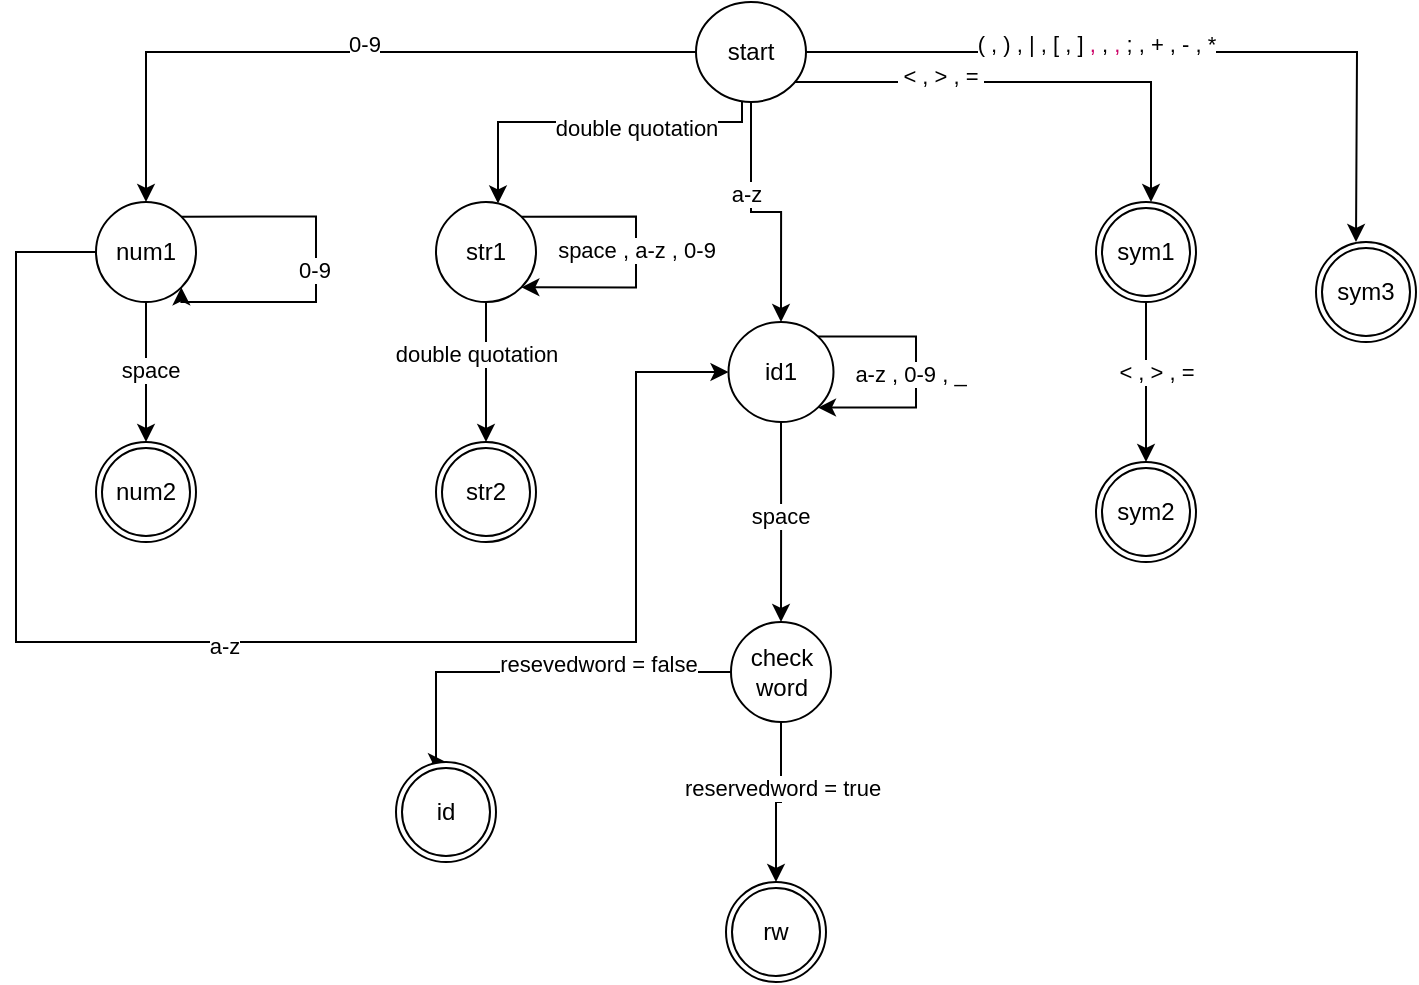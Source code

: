 <mxfile version="24.1.0" type="device">
  <diagram name="Page-1" id="mHdb2oYvGYssXOsI-dGc">
    <mxGraphModel dx="867" dy="597" grid="1" gridSize="10" guides="1" tooltips="1" connect="1" arrows="1" fold="1" page="1" pageScale="1" pageWidth="850" pageHeight="1100" math="0" shadow="0">
      <root>
        <mxCell id="0" />
        <mxCell id="1" parent="0" />
        <mxCell id="XuiR7fqwGl4kWOllmudi-7" style="edgeStyle=orthogonalEdgeStyle;rounded=0;orthogonalLoop=1;jettySize=auto;html=1;" edge="1" parent="1" source="XuiR7fqwGl4kWOllmudi-6" target="XuiR7fqwGl4kWOllmudi-8">
          <mxGeometry relative="1" as="geometry">
            <mxPoint x="120.0" y="240" as="targetPoint" />
          </mxGeometry>
        </mxCell>
        <mxCell id="XuiR7fqwGl4kWOllmudi-9" value="0-9" style="edgeLabel;html=1;align=center;verticalAlign=middle;resizable=0;points=[];" vertex="1" connectable="0" parent="XuiR7fqwGl4kWOllmudi-7">
          <mxGeometry x="-0.051" y="-4" relative="1" as="geometry">
            <mxPoint as="offset" />
          </mxGeometry>
        </mxCell>
        <mxCell id="XuiR7fqwGl4kWOllmudi-20" style="edgeStyle=orthogonalEdgeStyle;rounded=0;orthogonalLoop=1;jettySize=auto;html=1;exitX=0;exitY=1;exitDx=0;exitDy=0;" edge="1" parent="1" source="XuiR7fqwGl4kWOllmudi-6" target="XuiR7fqwGl4kWOllmudi-21">
          <mxGeometry relative="1" as="geometry">
            <mxPoint x="270" y="160" as="targetPoint" />
            <Array as="points">
              <mxPoint x="393" y="120" />
              <mxPoint x="271" y="120" />
            </Array>
          </mxGeometry>
        </mxCell>
        <mxCell id="XuiR7fqwGl4kWOllmudi-22" value="double quotation" style="edgeLabel;html=1;align=center;verticalAlign=middle;resizable=0;points=[];" vertex="1" connectable="0" parent="XuiR7fqwGl4kWOllmudi-20">
          <mxGeometry x="-0.128" y="3" relative="1" as="geometry">
            <mxPoint as="offset" />
          </mxGeometry>
        </mxCell>
        <mxCell id="XuiR7fqwGl4kWOllmudi-28" style="edgeStyle=orthogonalEdgeStyle;rounded=0;orthogonalLoop=1;jettySize=auto;html=1;" edge="1" parent="1" source="XuiR7fqwGl4kWOllmudi-6" target="XuiR7fqwGl4kWOllmudi-29">
          <mxGeometry relative="1" as="geometry">
            <mxPoint x="412.5" y="160" as="targetPoint" />
          </mxGeometry>
        </mxCell>
        <mxCell id="XuiR7fqwGl4kWOllmudi-206" value="a-z" style="edgeLabel;html=1;align=center;verticalAlign=middle;resizable=0;points=[];" vertex="1" connectable="0" parent="XuiR7fqwGl4kWOllmudi-28">
          <mxGeometry x="-0.267" y="-3" relative="1" as="geometry">
            <mxPoint as="offset" />
          </mxGeometry>
        </mxCell>
        <mxCell id="XuiR7fqwGl4kWOllmudi-228" value="" style="edgeStyle=orthogonalEdgeStyle;rounded=0;orthogonalLoop=1;jettySize=auto;html=1;" edge="1" parent="1" source="XuiR7fqwGl4kWOllmudi-6">
          <mxGeometry relative="1" as="geometry">
            <mxPoint x="597.5" y="160" as="targetPoint" />
            <Array as="points">
              <mxPoint x="597" y="100" />
            </Array>
          </mxGeometry>
        </mxCell>
        <mxCell id="XuiR7fqwGl4kWOllmudi-232" value="&amp;nbsp;&amp;lt; , &amp;gt; , =&amp;nbsp;" style="edgeLabel;html=1;align=center;verticalAlign=middle;resizable=0;points=[];" vertex="1" connectable="0" parent="XuiR7fqwGl4kWOllmudi-228">
          <mxGeometry x="-0.395" y="3" relative="1" as="geometry">
            <mxPoint as="offset" />
          </mxGeometry>
        </mxCell>
        <mxCell id="XuiR7fqwGl4kWOllmudi-237" style="edgeStyle=orthogonalEdgeStyle;rounded=0;orthogonalLoop=1;jettySize=auto;html=1;" edge="1" parent="1" source="XuiR7fqwGl4kWOllmudi-6">
          <mxGeometry relative="1" as="geometry">
            <mxPoint x="700" y="180" as="targetPoint" />
          </mxGeometry>
        </mxCell>
        <mxCell id="XuiR7fqwGl4kWOllmudi-238" value="( , ) , | , [ , ] &lt;font color=&quot;#cc0066&quot;&gt;,&lt;/font&gt; ,&lt;font color=&quot;#cc0066&quot;&gt; ,&lt;/font&gt; ; , + , - , *" style="edgeLabel;html=1;align=center;verticalAlign=middle;resizable=0;points=[];" vertex="1" connectable="0" parent="XuiR7fqwGl4kWOllmudi-237">
          <mxGeometry x="-0.22" y="4" relative="1" as="geometry">
            <mxPoint as="offset" />
          </mxGeometry>
        </mxCell>
        <mxCell id="XuiR7fqwGl4kWOllmudi-6" value="start" style="ellipse;whiteSpace=wrap;html=1;align=center;" vertex="1" parent="1">
          <mxGeometry x="370" y="60" width="55" height="50" as="geometry" />
        </mxCell>
        <mxCell id="XuiR7fqwGl4kWOllmudi-11" style="edgeStyle=orthogonalEdgeStyle;rounded=0;orthogonalLoop=1;jettySize=auto;html=1;" edge="1" parent="1" source="XuiR7fqwGl4kWOllmudi-8" target="XuiR7fqwGl4kWOllmudi-10">
          <mxGeometry relative="1" as="geometry" />
        </mxCell>
        <mxCell id="XuiR7fqwGl4kWOllmudi-19" value="space" style="edgeLabel;html=1;align=center;verticalAlign=middle;resizable=0;points=[];" vertex="1" connectable="0" parent="XuiR7fqwGl4kWOllmudi-11">
          <mxGeometry x="-0.035" y="2" relative="1" as="geometry">
            <mxPoint as="offset" />
          </mxGeometry>
        </mxCell>
        <mxCell id="XuiR7fqwGl4kWOllmudi-204" style="edgeStyle=orthogonalEdgeStyle;rounded=0;orthogonalLoop=1;jettySize=auto;html=1;entryX=0;entryY=0.5;entryDx=0;entryDy=0;" edge="1" parent="1" source="XuiR7fqwGl4kWOllmudi-8" target="XuiR7fqwGl4kWOllmudi-29">
          <mxGeometry relative="1" as="geometry">
            <Array as="points">
              <mxPoint x="30" y="185" />
              <mxPoint x="30" y="380" />
              <mxPoint x="340" y="380" />
              <mxPoint x="340" y="245" />
            </Array>
          </mxGeometry>
        </mxCell>
        <mxCell id="XuiR7fqwGl4kWOllmudi-205" value="a-z" style="edgeLabel;html=1;align=center;verticalAlign=middle;resizable=0;points=[];" vertex="1" connectable="0" parent="XuiR7fqwGl4kWOllmudi-204">
          <mxGeometry x="-0.068" y="-2" relative="1" as="geometry">
            <mxPoint as="offset" />
          </mxGeometry>
        </mxCell>
        <mxCell id="XuiR7fqwGl4kWOllmudi-8" value="num1" style="ellipse;whiteSpace=wrap;html=1;align=center;" vertex="1" parent="1">
          <mxGeometry x="70" y="160" width="50" height="50" as="geometry" />
        </mxCell>
        <mxCell id="XuiR7fqwGl4kWOllmudi-10" value="num2" style="ellipse;shape=doubleEllipse;margin=3;whiteSpace=wrap;html=1;align=center;" vertex="1" parent="1">
          <mxGeometry x="70" y="280" width="50" height="50" as="geometry" />
        </mxCell>
        <mxCell id="XuiR7fqwGl4kWOllmudi-13" style="edgeStyle=orthogonalEdgeStyle;rounded=0;orthogonalLoop=1;jettySize=auto;html=1;exitX=1;exitY=0;exitDx=0;exitDy=0;entryX=1;entryY=1;entryDx=0;entryDy=0;" edge="1" parent="1" source="XuiR7fqwGl4kWOllmudi-8" target="XuiR7fqwGl4kWOllmudi-8">
          <mxGeometry relative="1" as="geometry">
            <Array as="points">
              <mxPoint x="180" y="167" />
              <mxPoint x="180" y="210" />
              <mxPoint x="113" y="210" />
            </Array>
          </mxGeometry>
        </mxCell>
        <mxCell id="XuiR7fqwGl4kWOllmudi-14" value="0-9" style="edgeLabel;html=1;align=center;verticalAlign=middle;resizable=0;points=[];" vertex="1" connectable="0" parent="XuiR7fqwGl4kWOllmudi-13">
          <mxGeometry x="0.011" y="-1" relative="1" as="geometry">
            <mxPoint as="offset" />
          </mxGeometry>
        </mxCell>
        <mxCell id="XuiR7fqwGl4kWOllmudi-25" style="edgeStyle=orthogonalEdgeStyle;rounded=0;orthogonalLoop=1;jettySize=auto;html=1;exitX=0.5;exitY=1;exitDx=0;exitDy=0;" edge="1" parent="1" source="XuiR7fqwGl4kWOllmudi-21" target="XuiR7fqwGl4kWOllmudi-26">
          <mxGeometry relative="1" as="geometry">
            <mxPoint x="264.783" y="280" as="targetPoint" />
          </mxGeometry>
        </mxCell>
        <mxCell id="XuiR7fqwGl4kWOllmudi-27" value="double quotation" style="edgeLabel;html=1;align=center;verticalAlign=middle;resizable=0;points=[];" vertex="1" connectable="0" parent="XuiR7fqwGl4kWOllmudi-25">
          <mxGeometry x="-0.258" y="-5" relative="1" as="geometry">
            <mxPoint as="offset" />
          </mxGeometry>
        </mxCell>
        <mxCell id="XuiR7fqwGl4kWOllmudi-21" value="str1" style="ellipse;whiteSpace=wrap;html=1;align=center;" vertex="1" parent="1">
          <mxGeometry x="240" y="160" width="50" height="50" as="geometry" />
        </mxCell>
        <mxCell id="XuiR7fqwGl4kWOllmudi-23" style="edgeStyle=orthogonalEdgeStyle;rounded=0;orthogonalLoop=1;jettySize=auto;html=1;exitX=1;exitY=0;exitDx=0;exitDy=0;entryX=1;entryY=1;entryDx=0;entryDy=0;" edge="1" parent="1" source="XuiR7fqwGl4kWOllmudi-21" target="XuiR7fqwGl4kWOllmudi-21">
          <mxGeometry relative="1" as="geometry">
            <Array as="points">
              <mxPoint x="340" y="167" />
              <mxPoint x="340" y="203" />
            </Array>
          </mxGeometry>
        </mxCell>
        <mxCell id="XuiR7fqwGl4kWOllmudi-24" value="space , a-z , 0-9" style="edgeLabel;html=1;align=center;verticalAlign=middle;resizable=0;points=[];" vertex="1" connectable="0" parent="XuiR7fqwGl4kWOllmudi-23">
          <mxGeometry x="-0.016" relative="1" as="geometry">
            <mxPoint as="offset" />
          </mxGeometry>
        </mxCell>
        <mxCell id="XuiR7fqwGl4kWOllmudi-26" value="str2" style="ellipse;shape=doubleEllipse;margin=3;whiteSpace=wrap;html=1;align=center;" vertex="1" parent="1">
          <mxGeometry x="240" y="280" width="50" height="50" as="geometry" />
        </mxCell>
        <mxCell id="XuiR7fqwGl4kWOllmudi-209" style="edgeStyle=orthogonalEdgeStyle;rounded=0;orthogonalLoop=1;jettySize=auto;html=1;entryX=0.5;entryY=0;entryDx=0;entryDy=0;" edge="1" parent="1" source="XuiR7fqwGl4kWOllmudi-29" target="XuiR7fqwGl4kWOllmudi-212">
          <mxGeometry relative="1" as="geometry">
            <mxPoint x="413.125" y="350" as="targetPoint" />
          </mxGeometry>
        </mxCell>
        <mxCell id="XuiR7fqwGl4kWOllmudi-211" value="space" style="edgeLabel;html=1;align=center;verticalAlign=middle;resizable=0;points=[];" vertex="1" connectable="0" parent="XuiR7fqwGl4kWOllmudi-209">
          <mxGeometry x="-0.065" y="-1" relative="1" as="geometry">
            <mxPoint as="offset" />
          </mxGeometry>
        </mxCell>
        <mxCell id="XuiR7fqwGl4kWOllmudi-29" value="id1" style="ellipse;whiteSpace=wrap;html=1;align=center;" vertex="1" parent="1">
          <mxGeometry x="386.25" y="220" width="52.5" height="50" as="geometry" />
        </mxCell>
        <mxCell id="XuiR7fqwGl4kWOllmudi-207" style="edgeStyle=orthogonalEdgeStyle;rounded=0;orthogonalLoop=1;jettySize=auto;html=1;exitX=1;exitY=0;exitDx=0;exitDy=0;entryX=1;entryY=1;entryDx=0;entryDy=0;" edge="1" parent="1" source="XuiR7fqwGl4kWOllmudi-29" target="XuiR7fqwGl4kWOllmudi-29">
          <mxGeometry relative="1" as="geometry">
            <Array as="points">
              <mxPoint x="480" y="227" />
              <mxPoint x="480" y="263" />
            </Array>
          </mxGeometry>
        </mxCell>
        <mxCell id="XuiR7fqwGl4kWOllmudi-208" value="a-z , 0-9 , _" style="edgeLabel;html=1;align=center;verticalAlign=middle;resizable=0;points=[];" vertex="1" connectable="0" parent="XuiR7fqwGl4kWOllmudi-207">
          <mxGeometry x="0.014" y="-3" relative="1" as="geometry">
            <mxPoint as="offset" />
          </mxGeometry>
        </mxCell>
        <mxCell id="XuiR7fqwGl4kWOllmudi-223" style="edgeStyle=orthogonalEdgeStyle;rounded=0;orthogonalLoop=1;jettySize=auto;html=1;exitX=0;exitY=0.5;exitDx=0;exitDy=0;entryX=0.5;entryY=0;entryDx=0;entryDy=0;" edge="1" parent="1" source="XuiR7fqwGl4kWOllmudi-212" target="XuiR7fqwGl4kWOllmudi-218">
          <mxGeometry relative="1" as="geometry">
            <Array as="points">
              <mxPoint x="240" y="395" />
              <mxPoint x="240" y="440" />
            </Array>
          </mxGeometry>
        </mxCell>
        <mxCell id="XuiR7fqwGl4kWOllmudi-224" value="resevedword = false" style="edgeLabel;html=1;align=center;verticalAlign=middle;resizable=0;points=[];" vertex="1" connectable="0" parent="XuiR7fqwGl4kWOllmudi-223">
          <mxGeometry x="-0.328" y="-4" relative="1" as="geometry">
            <mxPoint as="offset" />
          </mxGeometry>
        </mxCell>
        <mxCell id="XuiR7fqwGl4kWOllmudi-225" style="edgeStyle=orthogonalEdgeStyle;rounded=0;orthogonalLoop=1;jettySize=auto;html=1;entryX=0.5;entryY=0;entryDx=0;entryDy=0;" edge="1" parent="1" source="XuiR7fqwGl4kWOllmudi-212" target="XuiR7fqwGl4kWOllmudi-215">
          <mxGeometry relative="1" as="geometry" />
        </mxCell>
        <mxCell id="XuiR7fqwGl4kWOllmudi-226" value="reservedword = true" style="edgeLabel;html=1;align=center;verticalAlign=middle;resizable=0;points=[];" vertex="1" connectable="0" parent="XuiR7fqwGl4kWOllmudi-225">
          <mxGeometry x="-0.202" relative="1" as="geometry">
            <mxPoint as="offset" />
          </mxGeometry>
        </mxCell>
        <mxCell id="XuiR7fqwGl4kWOllmudi-212" value="check word" style="ellipse;whiteSpace=wrap;html=1;align=center;" vertex="1" parent="1">
          <mxGeometry x="387.5" y="370" width="50" height="50" as="geometry" />
        </mxCell>
        <mxCell id="XuiR7fqwGl4kWOllmudi-215" value="rw" style="ellipse;shape=doubleEllipse;margin=3;whiteSpace=wrap;html=1;align=center;" vertex="1" parent="1">
          <mxGeometry x="385" y="500" width="50" height="50" as="geometry" />
        </mxCell>
        <mxCell id="XuiR7fqwGl4kWOllmudi-218" value="id" style="ellipse;shape=doubleEllipse;margin=3;whiteSpace=wrap;html=1;align=center;" vertex="1" parent="1">
          <mxGeometry x="220" y="440" width="50" height="50" as="geometry" />
        </mxCell>
        <mxCell id="XuiR7fqwGl4kWOllmudi-235" style="edgeStyle=orthogonalEdgeStyle;rounded=0;orthogonalLoop=1;jettySize=auto;html=1;" edge="1" parent="1" source="XuiR7fqwGl4kWOllmudi-231" target="XuiR7fqwGl4kWOllmudi-234">
          <mxGeometry relative="1" as="geometry" />
        </mxCell>
        <mxCell id="XuiR7fqwGl4kWOllmudi-236" value="&amp;nbsp;&amp;lt; , &amp;gt; , =&amp;nbsp;" style="edgeLabel;html=1;align=center;verticalAlign=middle;resizable=0;points=[];" vertex="1" connectable="0" parent="XuiR7fqwGl4kWOllmudi-235">
          <mxGeometry x="-0.123" y="5" relative="1" as="geometry">
            <mxPoint as="offset" />
          </mxGeometry>
        </mxCell>
        <mxCell id="XuiR7fqwGl4kWOllmudi-231" value="sym1" style="ellipse;shape=doubleEllipse;margin=3;whiteSpace=wrap;html=1;align=center;" vertex="1" parent="1">
          <mxGeometry x="570" y="160" width="50" height="50" as="geometry" />
        </mxCell>
        <mxCell id="XuiR7fqwGl4kWOllmudi-233" value="sym3" style="ellipse;shape=doubleEllipse;margin=3;whiteSpace=wrap;html=1;align=center;" vertex="1" parent="1">
          <mxGeometry x="680" y="180" width="50" height="50" as="geometry" />
        </mxCell>
        <mxCell id="XuiR7fqwGl4kWOllmudi-234" value="sym2" style="ellipse;shape=doubleEllipse;margin=3;whiteSpace=wrap;html=1;align=center;" vertex="1" parent="1">
          <mxGeometry x="570" y="290" width="50" height="50" as="geometry" />
        </mxCell>
      </root>
    </mxGraphModel>
  </diagram>
</mxfile>
